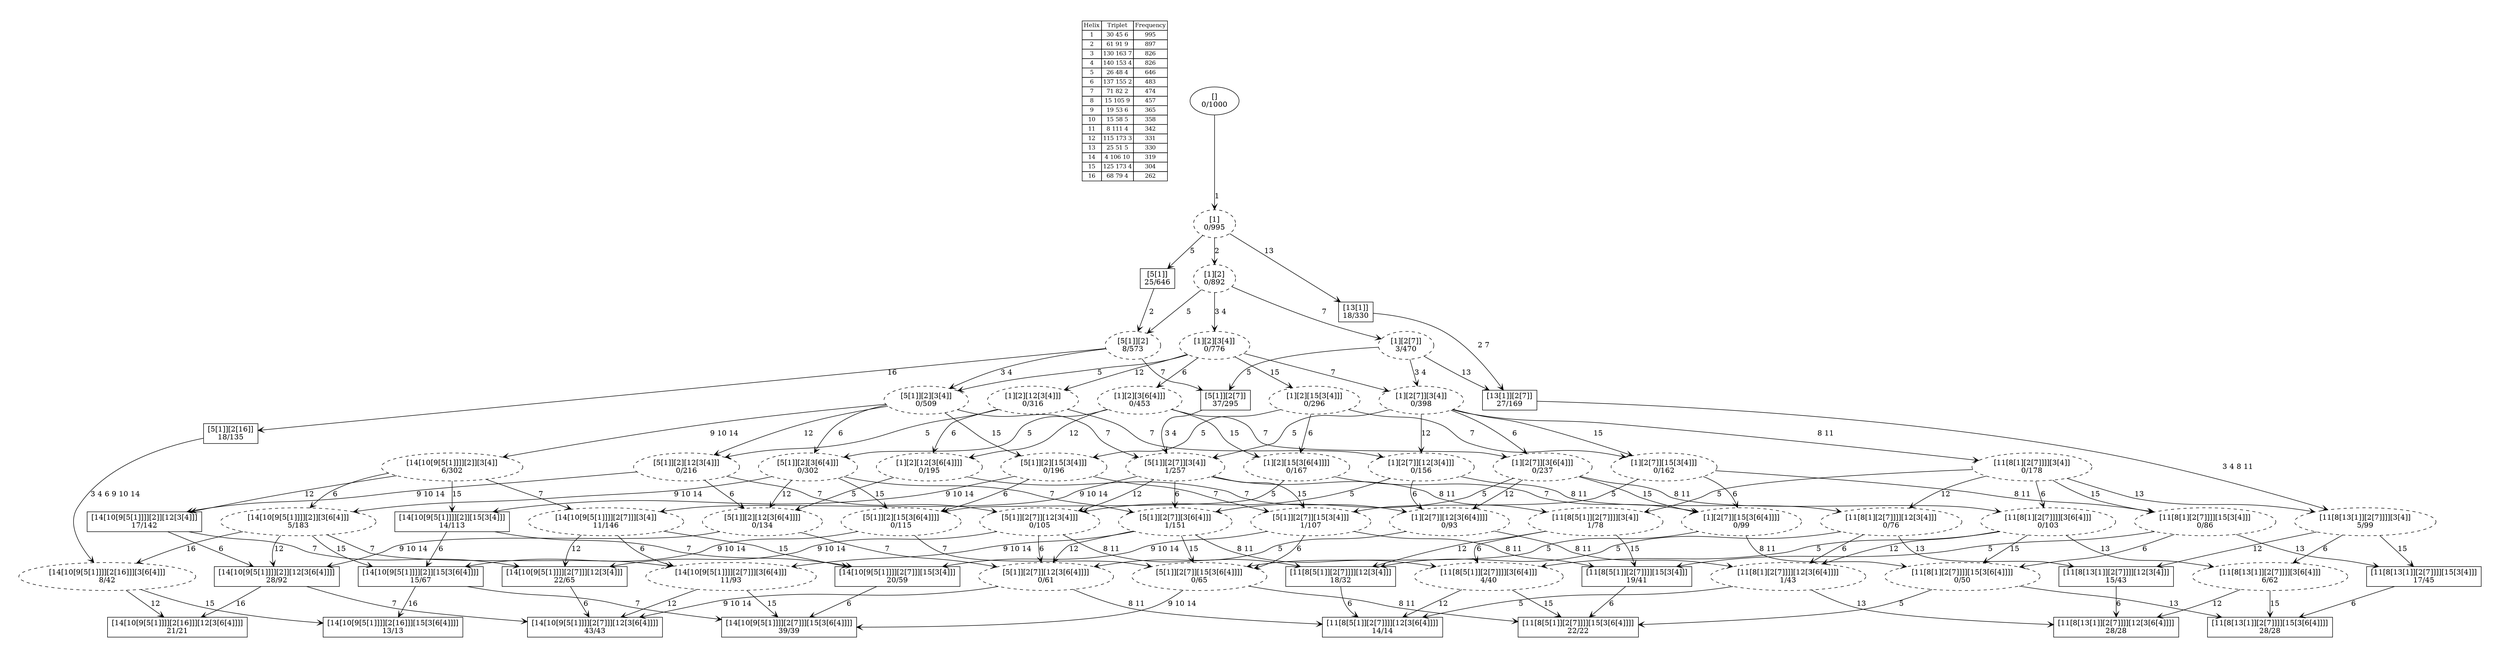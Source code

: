 digraph G {
	pad = 0.5;
	nodesep = 0.5;
"legend" [label = < <table border="0" cellborder="1" cellspacing="0"><tr><td>Helix</td><td>Triplet</td><td>Frequency</td></tr>
<tr><td>1</td><td>30 45 6</td><td>995</td></tr>
<tr><td>2</td><td>61 91 9</td><td>897</td></tr>
<tr><td>3</td><td>130 163 7</td><td>826</td></tr>
<tr><td>4</td><td>140 153 4</td><td>826</td></tr>
<tr><td>5</td><td>26 48 4</td><td>646</td></tr>
<tr><td>6</td><td>137 155 2</td><td>483</td></tr>
<tr><td>7</td><td>71 82 2</td><td>474</td></tr>
<tr><td>8</td><td>15 105 9</td><td>457</td></tr>
<tr><td>9</td><td>19 53 6</td><td>365</td></tr>
<tr><td>10</td><td>15 58 5</td><td>358</td></tr>
<tr><td>11</td><td>8 111 4</td><td>342</td></tr>
<tr><td>12</td><td>115 173 3</td><td>331</td></tr>
<tr><td>13</td><td>25 51 5</td><td>330</td></tr>
<tr><td>14</td><td>4 106 10</td><td>319</td></tr>
<tr><td>15</td><td>125 173 4</td><td>304</td></tr>
<tr><td>16</td><td>68 79 4</td><td>262</td></tr>
</table>>, shape = plaintext, fontsize=11];
"1 2 3 4 5 6 7 9 10 12 14 " [shape = box];
"1 2 3 4 5 6 7 9 10 14 15 " [shape = box];
"1 2 5 7 " [shape = box];
"1 2 3 4 6 7 8 11 13 15 " [shape = box];
"1 2 3 4 6 7 8 11 12 13 " [shape = box];
"1 2 3 4 5 6 9 10 12 14 " [shape = box];
"1 2 7 13 " [shape = box];
"1 5 " [shape = box];
"1 2 3 4 5 7 9 10 12 14 " [shape = box];
"1 2 3 4 5 6 7 8 11 15 " [shape = box];
"1 2 3 4 5 6 9 10 12 14 16 " [shape = box];
"1 2 3 4 5 7 9 10 14 15 " [shape = box];
"1 2 3 4 5 7 8 11 15 " [shape = box];
"1 13 " [shape = box];
"1 2 5 16 " [shape = box];
"1 2 3 4 5 7 8 11 12 " [shape = box];
"1 2 3 4 7 8 11 13 15 " [shape = box];
"1 2 3 4 5 9 10 12 14 " [shape = box];
"1 2 3 4 5 6 9 10 14 15 " [shape = box];
"1 2 3 4 7 8 11 12 13 " [shape = box];
"1 2 3 4 5 6 7 8 11 12 " [shape = box];
"1 2 3 4 5 9 10 14 15 " [shape = box];
"1 2 3 4 5 6 9 10 14 15 16 " [shape = box];
"1 2 3 4 5 6 7 9 10 14 " [style = dashed];
"1 2 3 4 6 7 " [style = dashed];
"1 2 3 4 6 7 12 " [style = dashed];
"1 2 7 " [style = dashed];
"1 2 3 4 5 6 7 " [style = dashed];
"1 2 3 4 5 7 9 10 14 " [style = dashed];
"1 2 3 4 5 7 " [style = dashed];
"1 " [style = dashed];
"1 2 5 " [style = dashed];
"1 2 3 4 5 7 12 " [style = dashed];
"1 2 3 4 7 " [style = dashed];
"1 2 3 4 5 6 9 10 14 " [style = dashed];
"1 2 3 4 7 12 " [style = dashed];
"1 2 3 4 5 6 7 12 " [style = dashed];
"1 2 3 4 5 9 10 14 " [style = dashed];
"1 2 3 4 6 7 15 " [style = dashed];
"1 2 3 4 5 6 7 15 " [style = dashed];
"1 2 3 4 5 7 15 " [style = dashed];
"1 2 3 4 7 15 " [style = dashed];
"1 2 3 4 6 7 8 11 13 " [style = dashed];
"1 2 3 4 6 " [style = dashed];
"1 2 3 4 6 7 8 11 15 " [style = dashed];
"1 2 3 4 7 8 11 15 " [style = dashed];
"1 2 " [style = dashed];
"1 2 3 4 7 8 11 " [style = dashed];
"1 2 3 4 " [style = dashed];
"1 2 3 4 6 15 " [style = dashed];
"1 2 3 4 7 8 11 13 " [style = dashed];
"1 2 3 4 6 7 8 11 " [style = dashed];
"1 2 3 4 15 " [style = dashed];
"1 2 3 4 6 12 " [style = dashed];
"1 2 3 4 7 8 11 12 " [style = dashed];
"1 2 3 4 12 " [style = dashed];
"1 2 3 4 6 7 8 11 12 " [style = dashed];
"1 2 3 4 5 6 " [style = dashed];
"1 2 3 4 5 " [style = dashed];
"1 2 3 4 5 12 " [style = dashed];
"1 2 3 4 5 6 12 " [style = dashed];
"1 2 3 4 5 7 8 11 " [style = dashed];
"1 2 3 4 5 6 15 " [style = dashed];
"1 2 3 4 5 6 7 8 11 " [style = dashed];
"1 2 3 4 5 15 " [style = dashed];
"1 2 3 4 5 6 9 10 14 16 " [style = dashed];
"1 2 3 4 5 6 7 9 10 12 14 " [label = "[14[10[9[5[1]]]][2[7]]][12[3[6[4]]]]\n43/43"];
"1 2 3 4 5 6 7 9 10 14 15 " [label = "[14[10[9[5[1]]]][2[7]]][15[3[6[4]]]]\n39/39"];
"1 2 5 7 " [label = "[5[1]][2[7]]\n37/295"];
"1 2 3 4 6 7 8 11 13 15 " [label = "[11[8[13[1]][2[7]]]][15[3[6[4]]]]\n28/28"];
"1 2 3 4 6 7 8 11 12 13 " [label = "[11[8[13[1]][2[7]]]][12[3[6[4]]]]\n28/28"];
"1 2 3 4 5 6 9 10 12 14 " [label = "[14[10[9[5[1]]]][2]][12[3[6[4]]]]\n28/92"];
"1 2 7 13 " [label = "[13[1]][2[7]]\n27/169"];
"1 5 " [label = "[5[1]]\n25/646"];
"1 2 3 4 5 7 9 10 12 14 " [label = "[14[10[9[5[1]]]][2[7]]][12[3[4]]]\n22/65"];
"1 2 3 4 5 6 7 8 11 15 " [label = "[11[8[5[1]][2[7]]]][15[3[6[4]]]]\n22/22"];
"1 2 3 4 5 6 9 10 12 14 16 " [label = "[14[10[9[5[1]]]][2[16]]][12[3[6[4]]]]\n21/21"];
"1 2 3 4 5 7 9 10 14 15 " [label = "[14[10[9[5[1]]]][2[7]]][15[3[4]]]\n20/59"];
"1 2 3 4 5 7 8 11 15 " [label = "[11[8[5[1]][2[7]]]][15[3[4]]]\n19/41"];
"1 13 " [label = "[13[1]]\n18/330"];
"1 2 5 16 " [label = "[5[1]][2[16]]\n18/135"];
"1 2 3 4 5 7 8 11 12 " [label = "[11[8[5[1]][2[7]]]][12[3[4]]]\n18/32"];
"1 2 3 4 7 8 11 13 15 " [label = "[11[8[13[1]][2[7]]]][15[3[4]]]\n17/45"];
"1 2 3 4 5 9 10 12 14 " [label = "[14[10[9[5[1]]]][2]][12[3[4]]]\n17/142"];
"1 2 3 4 5 6 9 10 14 15 " [label = "[14[10[9[5[1]]]][2]][15[3[6[4]]]]\n15/67"];
"1 2 3 4 7 8 11 12 13 " [label = "[11[8[13[1]][2[7]]]][12[3[4]]]\n15/43"];
"1 2 3 4 5 6 7 8 11 12 " [label = "[11[8[5[1]][2[7]]]][12[3[6[4]]]]\n14/14"];
"1 2 3 4 5 9 10 14 15 " [label = "[14[10[9[5[1]]]][2]][15[3[4]]]\n14/113"];
"1 2 3 4 5 6 9 10 14 15 16 " [label = "[14[10[9[5[1]]]][2[16]]][15[3[6[4]]]]\n13/13"];
"1 2 3 4 5 6 7 9 10 14 " [label = "[14[10[9[5[1]]]][2[7]]][3[6[4]]]\n11/93"];
"1 2 3 4 6 7 " [label = "[1][2[7]][3[6[4]]]\n0/237"];
"1 2 3 4 6 7 12 " [label = "[1][2[7]][12[3[6[4]]]]\n0/93"];
"1 2 7 " [label = "[1][2[7]]\n3/470"];
"1 2 3 4 5 6 7 " [label = "[5[1]][2[7]][3[6[4]]]\n1/151"];
"1 2 3 4 5 7 9 10 14 " [label = "[14[10[9[5[1]]]][2[7]]][3[4]]\n11/146"];
"1 2 3 4 5 7 " [label = "[5[1]][2[7]][3[4]]\n1/257"];
"1 " [label = "[1]\n0/995"];
"1 2 5 " [label = "[5[1]][2]\n8/573"];
"1 2 3 4 5 7 12 " [label = "[5[1]][2[7]][12[3[4]]]\n0/105"];
"1 2 3 4 7 " [label = "[1][2[7]][3[4]]\n0/398"];
"1 2 3 4 5 6 9 10 14 " [label = "[14[10[9[5[1]]]][2]][3[6[4]]]\n5/183"];
"1 2 3 4 7 12 " [label = "[1][2[7]][12[3[4]]]\n0/156"];
"1 2 3 4 5 6 7 12 " [label = "[5[1]][2[7]][12[3[6[4]]]]\n0/61"];
"1 2 3 4 5 9 10 14 " [label = "[14[10[9[5[1]]]][2]][3[4]]\n6/302"];
"1 2 3 4 6 7 15 " [label = "[1][2[7]][15[3[6[4]]]]\n0/99"];
"1 2 3 4 5 6 7 15 " [label = "[5[1]][2[7]][15[3[6[4]]]]\n0/65"];
"1 2 3 4 5 7 15 " [label = "[5[1]][2[7]][15[3[4]]]\n1/107"];
"1 2 3 4 7 15 " [label = "[1][2[7]][15[3[4]]]\n0/162"];
"1 2 3 4 6 7 8 11 13 " [label = "[11[8[13[1]][2[7]]]][3[6[4]]]\n6/62"];
"1 2 3 4 6 " [label = "[1][2][3[6[4]]]\n0/453"];
"1 2 3 4 6 7 8 11 15 " [label = "[11[8[1][2[7]]]][15[3[6[4]]]]\n0/50"];
"1 2 3 4 7 8 11 15 " [label = "[11[8[1][2[7]]]][15[3[4]]]\n0/86"];
"1 2 " [label = "[1][2]\n0/892"];
"1 2 3 4 7 8 11 " [label = "[11[8[1][2[7]]]][3[4]]\n0/178"];
"1 2 3 4 " [label = "[1][2][3[4]]\n0/776"];
"1 2 3 4 6 15 " [label = "[1][2][15[3[6[4]]]]\n0/167"];
"1 2 3 4 7 8 11 13 " [label = "[11[8[13[1]][2[7]]]][3[4]]\n5/99"];
"1 2 3 4 6 7 8 11 " [label = "[11[8[1][2[7]]]][3[6[4]]]\n0/103"];
"1 2 3 4 15 " [label = "[1][2][15[3[4]]]\n0/296"];
"1 2 3 4 6 12 " [label = "[1][2][12[3[6[4]]]]\n0/195"];
"1 2 3 4 7 8 11 12 " [label = "[11[8[1][2[7]]]][12[3[4]]]\n0/76"];
"1 2 3 4 12 " [label = "[1][2][12[3[4]]]\n0/316"];
"1 2 3 4 6 7 8 11 12 " [label = "[11[8[1][2[7]]]][12[3[6[4]]]]\n1/43"];
"1 2 3 4 5 6 " [label = "[5[1]][2][3[6[4]]]\n0/302"];
"1 2 3 4 5 " [label = "[5[1]][2][3[4]]\n0/509"];
"1 2 3 4 5 12 " [label = "[5[1]][2][12[3[4]]]\n0/216"];
"1 2 3 4 5 6 12 " [label = "[5[1]][2][12[3[6[4]]]]\n0/134"];
"1 2 3 4 5 7 8 11 " [label = "[11[8[5[1]][2[7]]]][3[4]]\n1/78"];
"1 2 3 4 5 6 15 " [label = "[5[1]][2][15[3[6[4]]]]\n0/115"];
"1 2 3 4 5 6 7 8 11 " [label = "[11[8[5[1]][2[7]]]][3[6[4]]]\n4/40"];
"1 2 3 4 5 15 " [label = "[5[1]][2][15[3[4]]]\n0/196"];
"1 2 3 4 5 6 9 10 14 16 " [label = "[14[10[9[5[1]]]][2[16]]][3[6[4]]]\n8/42"];
"" [label = "[]\n0/1000"];
"1 2 5 7 " -> "1 2 3 4 5 7 " [label = "3 4 ", arrowhead = vee];
"1 2 3 4 5 6 9 10 12 14 " -> "1 2 3 4 5 6 7 9 10 12 14 " [label = "7 ", arrowhead = vee];
"1 2 3 4 5 6 9 10 12 14 " -> "1 2 3 4 5 6 9 10 12 14 16 " [label = "16 ", arrowhead = vee];
"1 2 7 13 " -> "1 2 3 4 7 8 11 13 " [label = "3 4 8 11 ", arrowhead = vee];
"1 5 " -> "1 2 5 " [label = "2 ", arrowhead = vee];
"1 2 3 4 5 7 9 10 12 14 " -> "1 2 3 4 5 6 7 9 10 12 14 " [label = "6 ", arrowhead = vee];
"1 2 3 4 5 7 9 10 14 15 " -> "1 2 3 4 5 6 7 9 10 14 15 " [label = "6 ", arrowhead = vee];
"1 2 3 4 5 7 8 11 15 " -> "1 2 3 4 5 6 7 8 11 15 " [label = "6 ", arrowhead = vee];
"1 13 " -> "1 2 7 13 " [label = "2 7 ", arrowhead = vee];
"1 2 5 16 " -> "1 2 3 4 5 6 9 10 14 16 " [label = "3 4 6 9 10 14 ", arrowhead = vee];
"1 2 3 4 5 7 8 11 12 " -> "1 2 3 4 5 6 7 8 11 12 " [label = "6 ", arrowhead = vee];
"1 2 3 4 7 8 11 13 15 " -> "1 2 3 4 6 7 8 11 13 15 " [label = "6 ", arrowhead = vee];
"1 2 3 4 5 9 10 12 14 " -> "1 2 3 4 5 6 9 10 12 14 " [label = "6 ", arrowhead = vee];
"1 2 3 4 5 9 10 12 14 " -> "1 2 3 4 5 7 9 10 12 14 " [label = "7 ", arrowhead = vee];
"1 2 3 4 5 6 9 10 14 15 " -> "1 2 3 4 5 6 7 9 10 14 15 " [label = "7 ", arrowhead = vee];
"1 2 3 4 5 6 9 10 14 15 " -> "1 2 3 4 5 6 9 10 14 15 16 " [label = "16 ", arrowhead = vee];
"1 2 3 4 7 8 11 12 13 " -> "1 2 3 4 6 7 8 11 12 13 " [label = "6 ", arrowhead = vee];
"1 2 3 4 5 9 10 14 15 " -> "1 2 3 4 5 7 9 10 14 15 " [label = "7 ", arrowhead = vee];
"1 2 3 4 5 9 10 14 15 " -> "1 2 3 4 5 6 9 10 14 15 " [label = "6 ", arrowhead = vee];
"1 2 3 4 5 6 7 9 10 14 " -> "1 2 3 4 5 6 7 9 10 12 14 " [label = "12 ", arrowhead = vee];
"1 2 3 4 5 6 7 9 10 14 " -> "1 2 3 4 5 6 7 9 10 14 15 " [label = "15 ", arrowhead = vee];
"1 2 3 4 6 7 " -> "1 2 3 4 6 7 12 " [label = "12 ", arrowhead = vee];
"1 2 3 4 6 7 " -> "1 2 3 4 5 6 7 " [label = "5 ", arrowhead = vee];
"1 2 3 4 6 7 " -> "1 2 3 4 6 7 15 " [label = "15 ", arrowhead = vee];
"1 2 3 4 6 7 " -> "1 2 3 4 6 7 8 11 " [label = "8 11 ", arrowhead = vee];
"1 2 3 4 6 7 12 " -> "1 2 3 4 5 6 7 12 " [label = "5 ", arrowhead = vee];
"1 2 3 4 6 7 12 " -> "1 2 3 4 6 7 8 11 12 " [label = "8 11 ", arrowhead = vee];
"1 2 7 " -> "1 2 7 13 " [label = "13 ", arrowhead = vee];
"1 2 7 " -> "1 2 3 4 7 " [label = "3 4 ", arrowhead = vee];
"1 2 7 " -> "1 2 5 7 " [label = "5 ", arrowhead = vee];
"1 2 3 4 5 6 7 " -> "1 2 3 4 5 6 7 9 10 14 " [label = "9 10 14 ", arrowhead = vee];
"1 2 3 4 5 6 7 " -> "1 2 3 4 5 6 7 12 " [label = "12 ", arrowhead = vee];
"1 2 3 4 5 6 7 " -> "1 2 3 4 5 6 7 15 " [label = "15 ", arrowhead = vee];
"1 2 3 4 5 6 7 " -> "1 2 3 4 5 6 7 8 11 " [label = "8 11 ", arrowhead = vee];
"1 2 3 4 5 7 9 10 14 " -> "1 2 3 4 5 7 9 10 14 15 " [label = "15 ", arrowhead = vee];
"1 2 3 4 5 7 9 10 14 " -> "1 2 3 4 5 6 7 9 10 14 " [label = "6 ", arrowhead = vee];
"1 2 3 4 5 7 9 10 14 " -> "1 2 3 4 5 7 9 10 12 14 " [label = "12 ", arrowhead = vee];
"1 2 3 4 5 7 " -> "1 2 3 4 5 6 7 " [label = "6 ", arrowhead = vee];
"1 2 3 4 5 7 " -> "1 2 3 4 5 7 9 10 14 " [label = "9 10 14 ", arrowhead = vee];
"1 2 3 4 5 7 " -> "1 2 3 4 5 7 12 " [label = "12 ", arrowhead = vee];
"1 2 3 4 5 7 " -> "1 2 3 4 5 7 15 " [label = "15 ", arrowhead = vee];
"1 2 3 4 5 7 " -> "1 2 3 4 5 7 8 11 " [label = "8 11 ", arrowhead = vee];
"1 " -> "1 13 " [label = "13 ", arrowhead = vee];
"1 " -> "1 2 " [label = "2 ", arrowhead = vee];
"1 " -> "1 5 " [label = "5 ", arrowhead = vee];
"1 2 5 " -> "1 2 5 16 " [label = "16 ", arrowhead = vee];
"1 2 5 " -> "1 2 3 4 5 " [label = "3 4 ", arrowhead = vee];
"1 2 5 " -> "1 2 5 7 " [label = "7 ", arrowhead = vee];
"1 2 3 4 5 7 12 " -> "1 2 3 4 5 7 8 11 12 " [label = "8 11 ", arrowhead = vee];
"1 2 3 4 5 7 12 " -> "1 2 3 4 5 6 7 12 " [label = "6 ", arrowhead = vee];
"1 2 3 4 5 7 12 " -> "1 2 3 4 5 7 9 10 12 14 " [label = "9 10 14 ", arrowhead = vee];
"1 2 3 4 7 " -> "1 2 3 4 6 7 " [label = "6 ", arrowhead = vee];
"1 2 3 4 7 " -> "1 2 3 4 5 7 " [label = "5 ", arrowhead = vee];
"1 2 3 4 7 " -> "1 2 3 4 7 12 " [label = "12 ", arrowhead = vee];
"1 2 3 4 7 " -> "1 2 3 4 7 15 " [label = "15 ", arrowhead = vee];
"1 2 3 4 7 " -> "1 2 3 4 7 8 11 " [label = "8 11 ", arrowhead = vee];
"1 2 3 4 5 6 9 10 14 " -> "1 2 3 4 5 6 9 10 14 15 " [label = "15 ", arrowhead = vee];
"1 2 3 4 5 6 9 10 14 " -> "1 2 3 4 5 6 7 9 10 14 " [label = "7 ", arrowhead = vee];
"1 2 3 4 5 6 9 10 14 " -> "1 2 3 4 5 6 9 10 14 16 " [label = "16 ", arrowhead = vee];
"1 2 3 4 5 6 9 10 14 " -> "1 2 3 4 5 6 9 10 12 14 " [label = "12 ", arrowhead = vee];
"1 2 3 4 7 12 " -> "1 2 3 4 6 7 12 " [label = "6 ", arrowhead = vee];
"1 2 3 4 7 12 " -> "1 2 3 4 5 7 12 " [label = "5 ", arrowhead = vee];
"1 2 3 4 7 12 " -> "1 2 3 4 7 8 11 12 " [label = "8 11 ", arrowhead = vee];
"1 2 3 4 5 6 7 12 " -> "1 2 3 4 5 6 7 9 10 12 14 " [label = "9 10 14 ", arrowhead = vee];
"1 2 3 4 5 6 7 12 " -> "1 2 3 4 5 6 7 8 11 12 " [label = "8 11 ", arrowhead = vee];
"1 2 3 4 5 9 10 14 " -> "1 2 3 4 5 9 10 14 15 " [label = "15 ", arrowhead = vee];
"1 2 3 4 5 9 10 14 " -> "1 2 3 4 5 7 9 10 14 " [label = "7 ", arrowhead = vee];
"1 2 3 4 5 9 10 14 " -> "1 2 3 4 5 6 9 10 14 " [label = "6 ", arrowhead = vee];
"1 2 3 4 5 9 10 14 " -> "1 2 3 4 5 9 10 12 14 " [label = "12 ", arrowhead = vee];
"1 2 3 4 6 7 15 " -> "1 2 3 4 5 6 7 15 " [label = "5 ", arrowhead = vee];
"1 2 3 4 6 7 15 " -> "1 2 3 4 6 7 8 11 15 " [label = "8 11 ", arrowhead = vee];
"1 2 3 4 5 6 7 15 " -> "1 2 3 4 5 6 7 9 10 14 15 " [label = "9 10 14 ", arrowhead = vee];
"1 2 3 4 5 6 7 15 " -> "1 2 3 4 5 6 7 8 11 15 " [label = "8 11 ", arrowhead = vee];
"1 2 3 4 5 7 15 " -> "1 2 3 4 5 7 8 11 15 " [label = "8 11 ", arrowhead = vee];
"1 2 3 4 5 7 15 " -> "1 2 3 4 5 6 7 15 " [label = "6 ", arrowhead = vee];
"1 2 3 4 5 7 15 " -> "1 2 3 4 5 7 9 10 14 15 " [label = "9 10 14 ", arrowhead = vee];
"1 2 3 4 7 15 " -> "1 2 3 4 6 7 15 " [label = "6 ", arrowhead = vee];
"1 2 3 4 7 15 " -> "1 2 3 4 5 7 15 " [label = "5 ", arrowhead = vee];
"1 2 3 4 7 15 " -> "1 2 3 4 7 8 11 15 " [label = "8 11 ", arrowhead = vee];
"1 2 3 4 6 7 8 11 13 " -> "1 2 3 4 6 7 8 11 13 15 " [label = "15 ", arrowhead = vee];
"1 2 3 4 6 7 8 11 13 " -> "1 2 3 4 6 7 8 11 12 13 " [label = "12 ", arrowhead = vee];
"1 2 3 4 6 " -> "1 2 3 4 6 7 " [label = "7 ", arrowhead = vee];
"1 2 3 4 6 " -> "1 2 3 4 6 15 " [label = "15 ", arrowhead = vee];
"1 2 3 4 6 " -> "1 2 3 4 6 12 " [label = "12 ", arrowhead = vee];
"1 2 3 4 6 " -> "1 2 3 4 5 6 " [label = "5 ", arrowhead = vee];
"1 2 3 4 6 7 8 11 15 " -> "1 2 3 4 6 7 8 11 13 15 " [label = "13 ", arrowhead = vee];
"1 2 3 4 6 7 8 11 15 " -> "1 2 3 4 5 6 7 8 11 15 " [label = "5 ", arrowhead = vee];
"1 2 3 4 7 8 11 15 " -> "1 2 3 4 5 7 8 11 15 " [label = "5 ", arrowhead = vee];
"1 2 3 4 7 8 11 15 " -> "1 2 3 4 6 7 8 11 15 " [label = "6 ", arrowhead = vee];
"1 2 3 4 7 8 11 15 " -> "1 2 3 4 7 8 11 13 15 " [label = "13 ", arrowhead = vee];
"1 2 " -> "1 2 7 " [label = "7 ", arrowhead = vee];
"1 2 " -> "1 2 5 " [label = "5 ", arrowhead = vee];
"1 2 " -> "1 2 3 4 " [label = "3 4 ", arrowhead = vee];
"1 2 3 4 7 8 11 " -> "1 2 3 4 7 8 11 15 " [label = "15 ", arrowhead = vee];
"1 2 3 4 7 8 11 " -> "1 2 3 4 7 8 11 13 " [label = "13 ", arrowhead = vee];
"1 2 3 4 7 8 11 " -> "1 2 3 4 6 7 8 11 " [label = "6 ", arrowhead = vee];
"1 2 3 4 7 8 11 " -> "1 2 3 4 7 8 11 12 " [label = "12 ", arrowhead = vee];
"1 2 3 4 7 8 11 " -> "1 2 3 4 5 7 8 11 " [label = "5 ", arrowhead = vee];
"1 2 3 4 " -> "1 2 3 4 7 " [label = "7 ", arrowhead = vee];
"1 2 3 4 " -> "1 2 3 4 6 " [label = "6 ", arrowhead = vee];
"1 2 3 4 " -> "1 2 3 4 15 " [label = "15 ", arrowhead = vee];
"1 2 3 4 " -> "1 2 3 4 12 " [label = "12 ", arrowhead = vee];
"1 2 3 4 " -> "1 2 3 4 5 " [label = "5 ", arrowhead = vee];
"1 2 3 4 6 15 " -> "1 2 3 4 6 7 15 " [label = "7 ", arrowhead = vee];
"1 2 3 4 6 15 " -> "1 2 3 4 5 6 15 " [label = "5 ", arrowhead = vee];
"1 2 3 4 7 8 11 13 " -> "1 2 3 4 7 8 11 12 13 " [label = "12 ", arrowhead = vee];
"1 2 3 4 7 8 11 13 " -> "1 2 3 4 6 7 8 11 13 " [label = "6 ", arrowhead = vee];
"1 2 3 4 7 8 11 13 " -> "1 2 3 4 7 8 11 13 15 " [label = "15 ", arrowhead = vee];
"1 2 3 4 6 7 8 11 " -> "1 2 3 4 6 7 8 11 13 " [label = "13 ", arrowhead = vee];
"1 2 3 4 6 7 8 11 " -> "1 2 3 4 6 7 8 11 15 " [label = "15 ", arrowhead = vee];
"1 2 3 4 6 7 8 11 " -> "1 2 3 4 6 7 8 11 12 " [label = "12 ", arrowhead = vee];
"1 2 3 4 6 7 8 11 " -> "1 2 3 4 5 6 7 8 11 " [label = "5 ", arrowhead = vee];
"1 2 3 4 15 " -> "1 2 3 4 7 15 " [label = "7 ", arrowhead = vee];
"1 2 3 4 15 " -> "1 2 3 4 6 15 " [label = "6 ", arrowhead = vee];
"1 2 3 4 15 " -> "1 2 3 4 5 15 " [label = "5 ", arrowhead = vee];
"1 2 3 4 6 12 " -> "1 2 3 4 6 7 12 " [label = "7 ", arrowhead = vee];
"1 2 3 4 6 12 " -> "1 2 3 4 5 6 12 " [label = "5 ", arrowhead = vee];
"1 2 3 4 7 8 11 12 " -> "1 2 3 4 5 7 8 11 12 " [label = "5 ", arrowhead = vee];
"1 2 3 4 7 8 11 12 " -> "1 2 3 4 6 7 8 11 12 " [label = "6 ", arrowhead = vee];
"1 2 3 4 7 8 11 12 " -> "1 2 3 4 7 8 11 12 13 " [label = "13 ", arrowhead = vee];
"1 2 3 4 12 " -> "1 2 3 4 7 12 " [label = "7 ", arrowhead = vee];
"1 2 3 4 12 " -> "1 2 3 4 6 12 " [label = "6 ", arrowhead = vee];
"1 2 3 4 12 " -> "1 2 3 4 5 12 " [label = "5 ", arrowhead = vee];
"1 2 3 4 6 7 8 11 12 " -> "1 2 3 4 6 7 8 11 12 13 " [label = "13 ", arrowhead = vee];
"1 2 3 4 6 7 8 11 12 " -> "1 2 3 4 5 6 7 8 11 12 " [label = "5 ", arrowhead = vee];
"1 2 3 4 5 6 " -> "1 2 3 4 5 6 7 " [label = "7 ", arrowhead = vee];
"1 2 3 4 5 6 " -> "1 2 3 4 5 6 9 10 14 " [label = "9 10 14 ", arrowhead = vee];
"1 2 3 4 5 6 " -> "1 2 3 4 5 6 12 " [label = "12 ", arrowhead = vee];
"1 2 3 4 5 6 " -> "1 2 3 4 5 6 15 " [label = "15 ", arrowhead = vee];
"1 2 3 4 5 " -> "1 2 3 4 5 7 " [label = "7 ", arrowhead = vee];
"1 2 3 4 5 " -> "1 2 3 4 5 9 10 14 " [label = "9 10 14 ", arrowhead = vee];
"1 2 3 4 5 " -> "1 2 3 4 5 6 " [label = "6 ", arrowhead = vee];
"1 2 3 4 5 " -> "1 2 3 4 5 12 " [label = "12 ", arrowhead = vee];
"1 2 3 4 5 " -> "1 2 3 4 5 15 " [label = "15 ", arrowhead = vee];
"1 2 3 4 5 12 " -> "1 2 3 4 5 7 12 " [label = "7 ", arrowhead = vee];
"1 2 3 4 5 12 " -> "1 2 3 4 5 6 12 " [label = "6 ", arrowhead = vee];
"1 2 3 4 5 12 " -> "1 2 3 4 5 9 10 12 14 " [label = "9 10 14 ", arrowhead = vee];
"1 2 3 4 5 6 12 " -> "1 2 3 4 5 6 9 10 12 14 " [label = "9 10 14 ", arrowhead = vee];
"1 2 3 4 5 6 12 " -> "1 2 3 4 5 6 7 12 " [label = "7 ", arrowhead = vee];
"1 2 3 4 5 7 8 11 " -> "1 2 3 4 5 7 8 11 12 " [label = "12 ", arrowhead = vee];
"1 2 3 4 5 7 8 11 " -> "1 2 3 4 5 6 7 8 11 " [label = "6 ", arrowhead = vee];
"1 2 3 4 5 7 8 11 " -> "1 2 3 4 5 7 8 11 15 " [label = "15 ", arrowhead = vee];
"1 2 3 4 5 6 15 " -> "1 2 3 4 5 6 9 10 14 15 " [label = "9 10 14 ", arrowhead = vee];
"1 2 3 4 5 6 15 " -> "1 2 3 4 5 6 7 15 " [label = "7 ", arrowhead = vee];
"1 2 3 4 5 6 7 8 11 " -> "1 2 3 4 5 6 7 8 11 15 " [label = "15 ", arrowhead = vee];
"1 2 3 4 5 6 7 8 11 " -> "1 2 3 4 5 6 7 8 11 12 " [label = "12 ", arrowhead = vee];
"1 2 3 4 5 15 " -> "1 2 3 4 5 9 10 14 15 " [label = "9 10 14 ", arrowhead = vee];
"1 2 3 4 5 15 " -> "1 2 3 4 5 7 15 " [label = "7 ", arrowhead = vee];
"1 2 3 4 5 15 " -> "1 2 3 4 5 6 15 " [label = "6 ", arrowhead = vee];
"1 2 3 4 5 6 9 10 14 16 " -> "1 2 3 4 5 6 9 10 12 14 16 " [label = "12 ", arrowhead = vee];
"1 2 3 4 5 6 9 10 14 16 " -> "1 2 3 4 5 6 9 10 14 15 16 " [label = "15 ", arrowhead = vee];
"" -> "1 " [label = "1 ", arrowhead = vee];
}